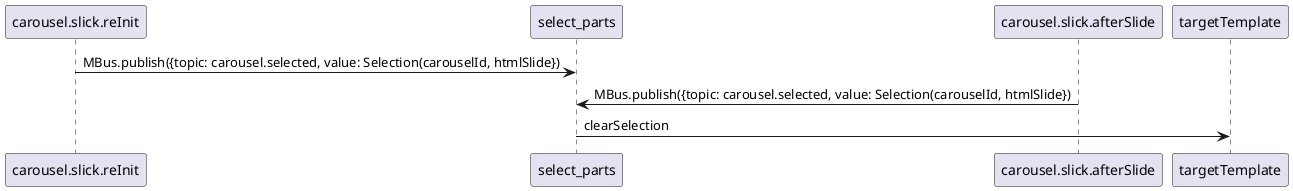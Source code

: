 @startuml
carousel.slick.reInit -> select_parts: MBus.publish({topic: carousel.selected, value: Selection(carouselId, htmlSlide})
carousel.slick.afterSlide -> select_parts: MBus.publish({topic: carousel.selected, value: Selection(carouselId, htmlSlide})
select_parts -> targetTemplate: clearSelection
@enduml
